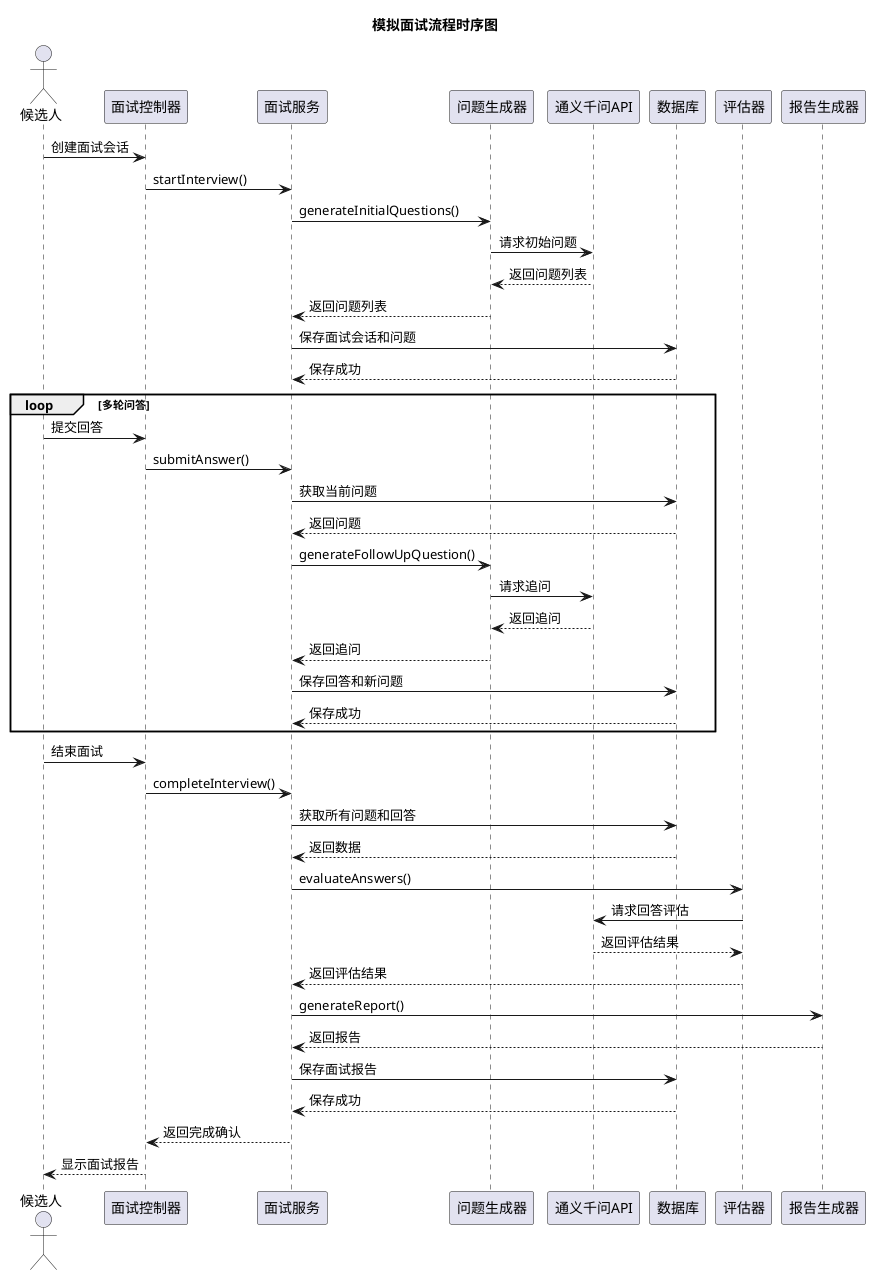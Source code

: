 @startuml
title 模拟面试流程时序图

actor 候选人 as Candidate
participant "面试控制器" as Controller
participant "面试服务" as Service
participant "问题生成器" as Generator
participant "通义千问API" as TongyiAPI
participant "数据库" as DB

Candidate -> Controller: 创建面试会话
Controller -> Service: startInterview()
Service -> Generator: generateInitialQuestions()
Generator -> TongyiAPI: 请求初始问题
TongyiAPI --> Generator: 返回问题列表
Generator --> Service: 返回问题列表
Service -> DB: 保存面试会话和问题
DB --> Service: 保存成功

loop 多轮问答
    Candidate -> Controller: 提交回答
    Controller -> Service: submitAnswer()
    Service -> DB: 获取当前问题
    DB --> Service: 返回问题
    Service -> Generator: generateFollowUpQuestion()
    Generator -> TongyiAPI: 请求追问
    TongyiAPI --> Generator: 返回追问
    Generator --> Service: 返回追问
    Service -> DB: 保存回答和新问题
    DB --> Service: 保存成功
end

Candidate -> Controller: 结束面试
Controller -> Service: completeInterview()
Service -> DB: 获取所有问题和回答
DB --> Service: 返回数据
Service -> "评估器": evaluateAnswers()
"评估器" -> TongyiAPI: 请求回答评估
TongyiAPI --> "评估器": 返回评估结果
"评估器" --> Service: 返回评估结果
Service -> "报告生成器": generateReport()
"报告生成器" --> Service: 返回报告
Service -> DB: 保存面试报告
DB --> Service: 保存成功
Service --> Controller: 返回完成确认
Controller --> Candidate: 显示面试报告
@enduml